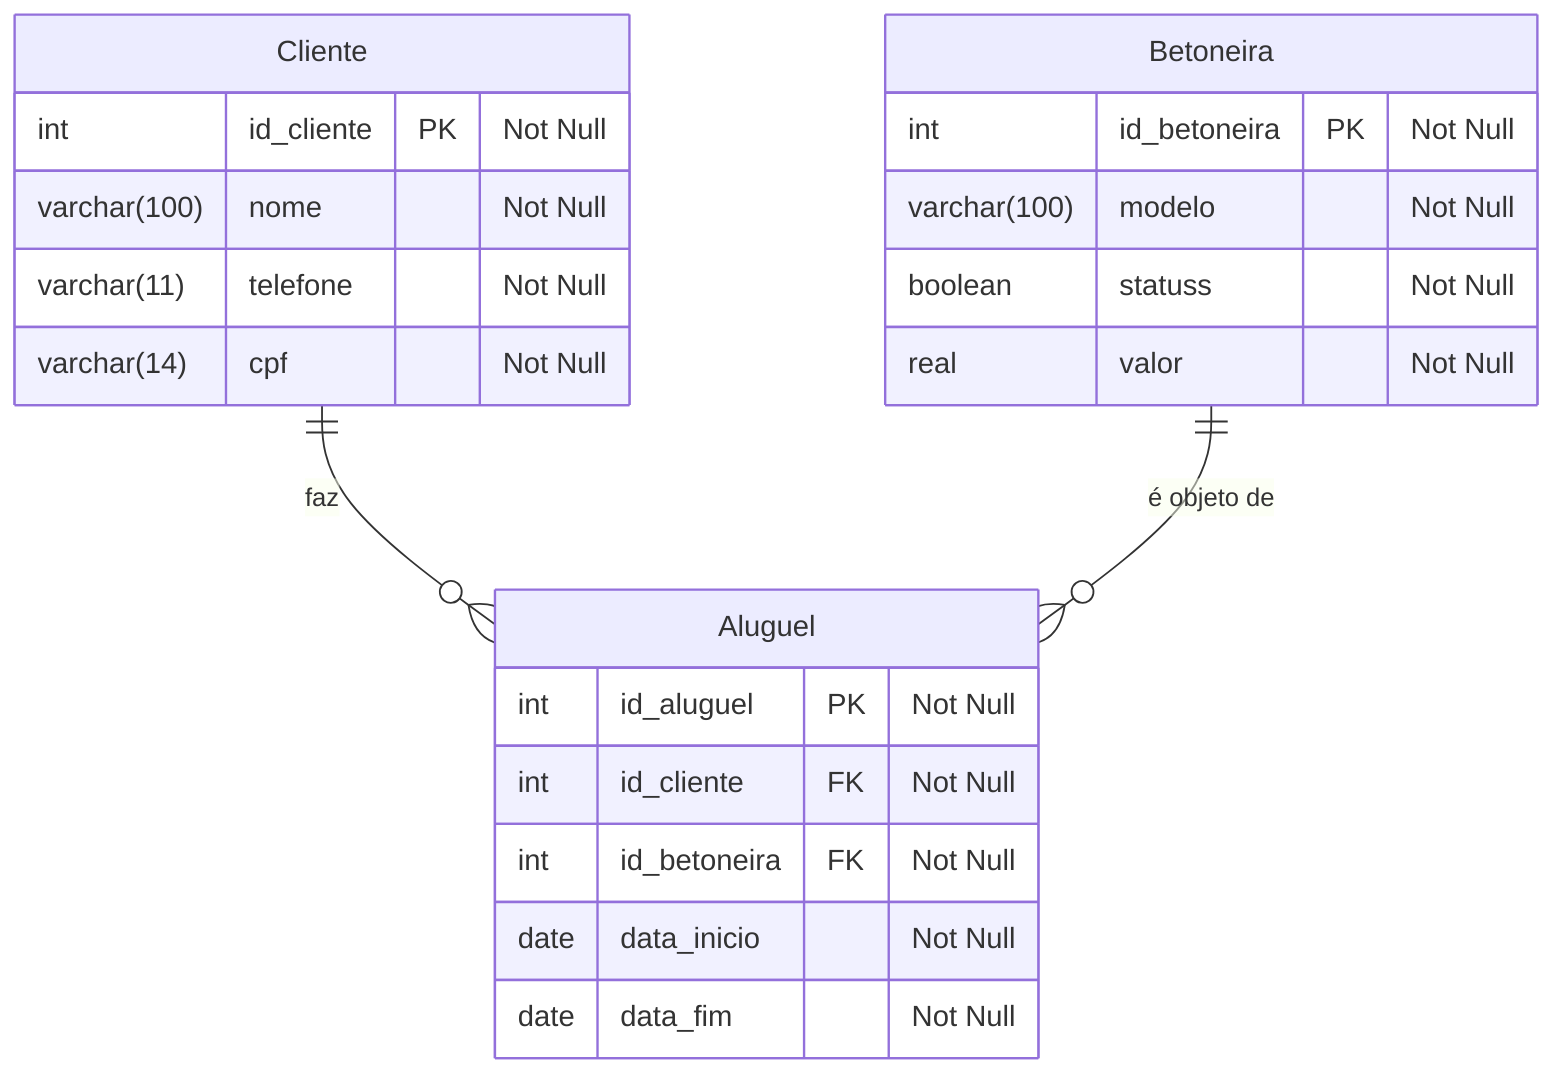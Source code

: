 erDiagram
    Cliente {
        int id_cliente PK "Not Null"
        varchar(100) nome "Not Null"
        varchar(11) telefone "Not Null"
        varchar(14) cpf "Not Null"
    }

    Betoneira {
        int id_betoneira PK "Not Null"
        varchar(100) modelo  "Not Null"
        boolean statuss   "Not Null"
        real valor   "Not Null"
    }

    Aluguel{
        int id_aluguel PK "Not Null"
        int id_cliente FK "Not Null"
        int id_betoneira FK "Not Null"
        date data_inicio "Not Null"
        date data_fim "Not Null"
    }

    Cliente ||--o{ Aluguel : "faz"
    Betoneira ||--o{ Aluguel : "é objeto de"